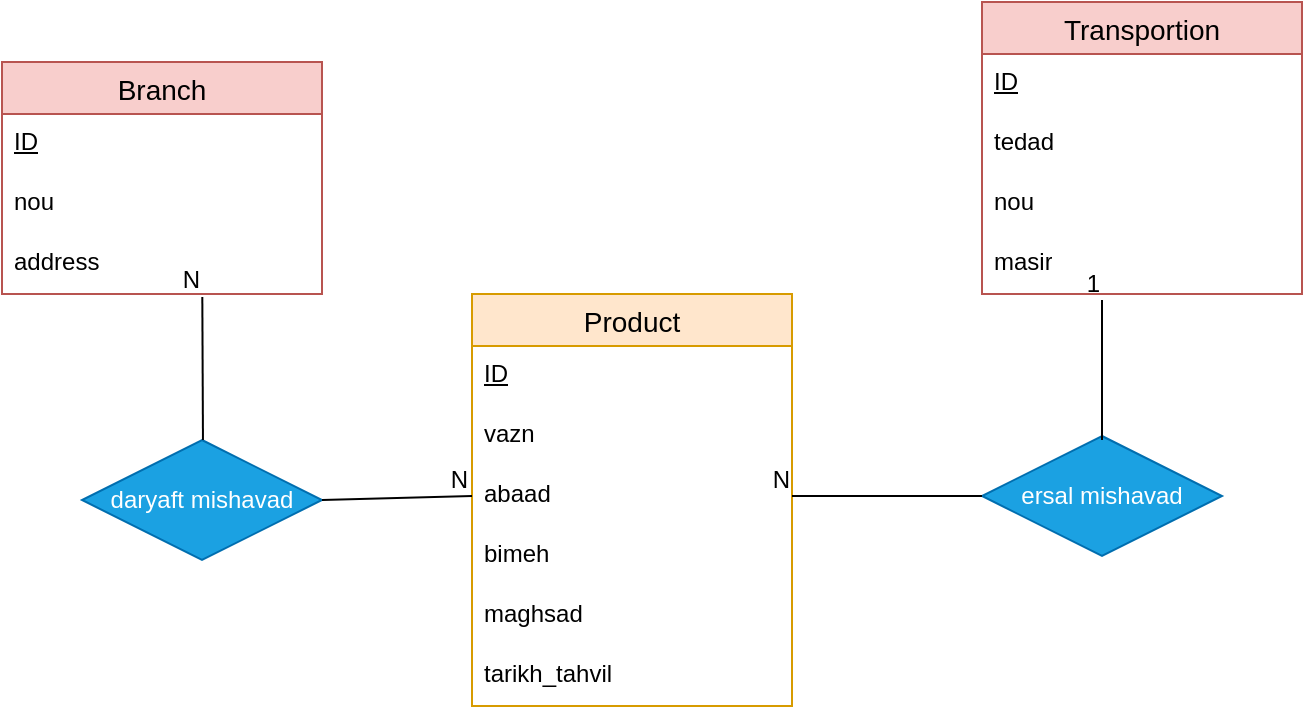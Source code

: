 <mxfile version="24.3.1" type="github" pages="2">
  <diagram id="R2lEEEUBdFMjLlhIrx00" name="Q5">
    <mxGraphModel dx="1434" dy="780" grid="1" gridSize="10" guides="1" tooltips="1" connect="1" arrows="1" fold="1" page="1" pageScale="1" pageWidth="850" pageHeight="1100" math="0" shadow="0" extFonts="Permanent Marker^https://fonts.googleapis.com/css?family=Permanent+Marker">
      <root>
        <mxCell id="0" />
        <mxCell id="1" parent="0" />
        <mxCell id="7MfGvF8stbxbetLP4ccS-1" value="Product" style="swimlane;fontStyle=0;childLayout=stackLayout;horizontal=1;startSize=26;horizontalStack=0;resizeParent=1;resizeParentMax=0;resizeLast=0;collapsible=1;marginBottom=0;align=center;fontSize=14;fillColor=#ffe6cc;strokeColor=#d79b00;" vertex="1" parent="1">
          <mxGeometry x="345" y="190" width="160" height="206" as="geometry" />
        </mxCell>
        <mxCell id="7MfGvF8stbxbetLP4ccS-2" value="ID" style="text;strokeColor=none;fillColor=none;spacingLeft=4;spacingRight=4;overflow=hidden;rotatable=0;points=[[0,0.5],[1,0.5]];portConstraint=eastwest;fontSize=12;whiteSpace=wrap;html=1;fontStyle=4" vertex="1" parent="7MfGvF8stbxbetLP4ccS-1">
          <mxGeometry y="26" width="160" height="30" as="geometry" />
        </mxCell>
        <mxCell id="7MfGvF8stbxbetLP4ccS-3" value="vazn" style="text;strokeColor=none;fillColor=none;spacingLeft=4;spacingRight=4;overflow=hidden;rotatable=0;points=[[0,0.5],[1,0.5]];portConstraint=eastwest;fontSize=12;whiteSpace=wrap;html=1;" vertex="1" parent="7MfGvF8stbxbetLP4ccS-1">
          <mxGeometry y="56" width="160" height="30" as="geometry" />
        </mxCell>
        <mxCell id="7MfGvF8stbxbetLP4ccS-4" value="abaad" style="text;strokeColor=none;fillColor=none;spacingLeft=4;spacingRight=4;overflow=hidden;rotatable=0;points=[[0,0.5],[1,0.5]];portConstraint=eastwest;fontSize=12;whiteSpace=wrap;html=1;" vertex="1" parent="7MfGvF8stbxbetLP4ccS-1">
          <mxGeometry y="86" width="160" height="30" as="geometry" />
        </mxCell>
        <mxCell id="7MfGvF8stbxbetLP4ccS-9" value="bimeh" style="text;strokeColor=none;fillColor=none;spacingLeft=4;spacingRight=4;overflow=hidden;rotatable=0;points=[[0,0.5],[1,0.5]];portConstraint=eastwest;fontSize=12;whiteSpace=wrap;html=1;" vertex="1" parent="7MfGvF8stbxbetLP4ccS-1">
          <mxGeometry y="116" width="160" height="30" as="geometry" />
        </mxCell>
        <mxCell id="7MfGvF8stbxbetLP4ccS-10" value="maghsad" style="text;strokeColor=none;fillColor=none;spacingLeft=4;spacingRight=4;overflow=hidden;rotatable=0;points=[[0,0.5],[1,0.5]];portConstraint=eastwest;fontSize=12;whiteSpace=wrap;html=1;" vertex="1" parent="7MfGvF8stbxbetLP4ccS-1">
          <mxGeometry y="146" width="160" height="30" as="geometry" />
        </mxCell>
        <mxCell id="7MfGvF8stbxbetLP4ccS-11" value="tarikh_tahvil" style="text;strokeColor=none;fillColor=none;spacingLeft=4;spacingRight=4;overflow=hidden;rotatable=0;points=[[0,0.5],[1,0.5]];portConstraint=eastwest;fontSize=12;whiteSpace=wrap;html=1;" vertex="1" parent="7MfGvF8stbxbetLP4ccS-1">
          <mxGeometry y="176" width="160" height="30" as="geometry" />
        </mxCell>
        <mxCell id="7MfGvF8stbxbetLP4ccS-5" value="Branch" style="swimlane;fontStyle=0;childLayout=stackLayout;horizontal=1;startSize=26;horizontalStack=0;resizeParent=1;resizeParentMax=0;resizeLast=0;collapsible=1;marginBottom=0;align=center;fontSize=14;fillColor=#f8cecc;strokeColor=#b85450;" vertex="1" parent="1">
          <mxGeometry x="110" y="74" width="160" height="116" as="geometry" />
        </mxCell>
        <mxCell id="7MfGvF8stbxbetLP4ccS-6" value="ID" style="text;strokeColor=none;fillColor=none;spacingLeft=4;spacingRight=4;overflow=hidden;rotatable=0;points=[[0,0.5],[1,0.5]];portConstraint=eastwest;fontSize=12;whiteSpace=wrap;html=1;fontStyle=4" vertex="1" parent="7MfGvF8stbxbetLP4ccS-5">
          <mxGeometry y="26" width="160" height="30" as="geometry" />
        </mxCell>
        <mxCell id="7MfGvF8stbxbetLP4ccS-7" value="nou" style="text;strokeColor=none;fillColor=none;spacingLeft=4;spacingRight=4;overflow=hidden;rotatable=0;points=[[0,0.5],[1,0.5]];portConstraint=eastwest;fontSize=12;whiteSpace=wrap;html=1;" vertex="1" parent="7MfGvF8stbxbetLP4ccS-5">
          <mxGeometry y="56" width="160" height="30" as="geometry" />
        </mxCell>
        <mxCell id="7MfGvF8stbxbetLP4ccS-8" value="address" style="text;strokeColor=none;fillColor=none;spacingLeft=4;spacingRight=4;overflow=hidden;rotatable=0;points=[[0,0.5],[1,0.5]];portConstraint=eastwest;fontSize=12;whiteSpace=wrap;html=1;" vertex="1" parent="7MfGvF8stbxbetLP4ccS-5">
          <mxGeometry y="86" width="160" height="30" as="geometry" />
        </mxCell>
        <mxCell id="7MfGvF8stbxbetLP4ccS-12" value="Transportion" style="swimlane;fontStyle=0;childLayout=stackLayout;horizontal=1;startSize=26;horizontalStack=0;resizeParent=1;resizeParentMax=0;resizeLast=0;collapsible=1;marginBottom=0;align=center;fontSize=14;fillColor=#f8cecc;strokeColor=#b85450;" vertex="1" parent="1">
          <mxGeometry x="600" y="44" width="160" height="146" as="geometry" />
        </mxCell>
        <mxCell id="7MfGvF8stbxbetLP4ccS-13" value="ID" style="text;strokeColor=none;fillColor=none;spacingLeft=4;spacingRight=4;overflow=hidden;rotatable=0;points=[[0,0.5],[1,0.5]];portConstraint=eastwest;fontSize=12;whiteSpace=wrap;html=1;fontStyle=4" vertex="1" parent="7MfGvF8stbxbetLP4ccS-12">
          <mxGeometry y="26" width="160" height="30" as="geometry" />
        </mxCell>
        <mxCell id="7MfGvF8stbxbetLP4ccS-14" value="tedad" style="text;strokeColor=none;fillColor=none;spacingLeft=4;spacingRight=4;overflow=hidden;rotatable=0;points=[[0,0.5],[1,0.5]];portConstraint=eastwest;fontSize=12;whiteSpace=wrap;html=1;" vertex="1" parent="7MfGvF8stbxbetLP4ccS-12">
          <mxGeometry y="56" width="160" height="30" as="geometry" />
        </mxCell>
        <mxCell id="7MfGvF8stbxbetLP4ccS-16" value="nou" style="text;strokeColor=none;fillColor=none;spacingLeft=4;spacingRight=4;overflow=hidden;rotatable=0;points=[[0,0.5],[1,0.5]];portConstraint=eastwest;fontSize=12;whiteSpace=wrap;html=1;" vertex="1" parent="7MfGvF8stbxbetLP4ccS-12">
          <mxGeometry y="86" width="160" height="30" as="geometry" />
        </mxCell>
        <mxCell id="7MfGvF8stbxbetLP4ccS-15" value="masir" style="text;strokeColor=none;fillColor=none;spacingLeft=4;spacingRight=4;overflow=hidden;rotatable=0;points=[[0,0.5],[1,0.5]];portConstraint=eastwest;fontSize=12;whiteSpace=wrap;html=1;" vertex="1" parent="7MfGvF8stbxbetLP4ccS-12">
          <mxGeometry y="116" width="160" height="30" as="geometry" />
        </mxCell>
        <mxCell id="7MfGvF8stbxbetLP4ccS-17" value="daryaft mishavad" style="shape=rhombus;perimeter=rhombusPerimeter;whiteSpace=wrap;html=1;align=center;fillColor=#1ba1e2;fontColor=#ffffff;strokeColor=#006EAF;" vertex="1" parent="1">
          <mxGeometry x="150" y="263" width="120" height="60" as="geometry" />
        </mxCell>
        <mxCell id="7MfGvF8stbxbetLP4ccS-19" value="ersal mishavad" style="shape=rhombus;perimeter=rhombusPerimeter;whiteSpace=wrap;html=1;align=center;fillColor=#1ba1e2;fontColor=#ffffff;strokeColor=#006EAF;" vertex="1" parent="1">
          <mxGeometry x="600" y="261" width="120" height="60" as="geometry" />
        </mxCell>
        <mxCell id="7MfGvF8stbxbetLP4ccS-20" value="" style="endArrow=none;html=1;rounded=0;exitX=1;exitY=0.5;exitDx=0;exitDy=0;entryX=0;entryY=0.5;entryDx=0;entryDy=0;" edge="1" parent="1" source="7MfGvF8stbxbetLP4ccS-17" target="7MfGvF8stbxbetLP4ccS-4">
          <mxGeometry relative="1" as="geometry">
            <mxPoint x="265" y="292.5" as="sourcePoint" />
            <mxPoint x="340" y="210" as="targetPoint" />
          </mxGeometry>
        </mxCell>
        <mxCell id="7MfGvF8stbxbetLP4ccS-21" value="N" style="resizable=0;html=1;whiteSpace=wrap;align=right;verticalAlign=bottom;" connectable="0" vertex="1" parent="7MfGvF8stbxbetLP4ccS-20">
          <mxGeometry x="1" relative="1" as="geometry" />
        </mxCell>
        <mxCell id="7MfGvF8stbxbetLP4ccS-24" value="" style="endArrow=none;html=1;rounded=0;entryX=0.626;entryY=1.051;entryDx=0;entryDy=0;entryPerimeter=0;exitX=0;exitY=0.5;exitDx=0;exitDy=0;" edge="1" parent="1" target="7MfGvF8stbxbetLP4ccS-8">
          <mxGeometry relative="1" as="geometry">
            <mxPoint x="210.48" y="263" as="sourcePoint" />
            <mxPoint x="209.52" y="192.99" as="targetPoint" />
            <Array as="points" />
          </mxGeometry>
        </mxCell>
        <mxCell id="7MfGvF8stbxbetLP4ccS-25" value="N" style="resizable=0;html=1;whiteSpace=wrap;align=right;verticalAlign=bottom;" connectable="0" vertex="1" parent="7MfGvF8stbxbetLP4ccS-24">
          <mxGeometry x="1" relative="1" as="geometry" />
        </mxCell>
        <mxCell id="7MfGvF8stbxbetLP4ccS-26" value="" style="endArrow=none;html=1;rounded=0;entryX=1;entryY=0.5;entryDx=0;entryDy=0;exitX=0;exitY=0.5;exitDx=0;exitDy=0;" edge="1" parent="1" source="7MfGvF8stbxbetLP4ccS-19" target="7MfGvF8stbxbetLP4ccS-4">
          <mxGeometry relative="1" as="geometry">
            <mxPoint x="600" y="450" as="sourcePoint" />
            <mxPoint x="760" y="450" as="targetPoint" />
          </mxGeometry>
        </mxCell>
        <mxCell id="7MfGvF8stbxbetLP4ccS-27" value="N" style="resizable=0;html=1;whiteSpace=wrap;align=right;verticalAlign=bottom;" connectable="0" vertex="1" parent="7MfGvF8stbxbetLP4ccS-26">
          <mxGeometry x="1" relative="1" as="geometry" />
        </mxCell>
        <mxCell id="7MfGvF8stbxbetLP4ccS-28" value="" style="endArrow=none;html=1;rounded=0;entryX=0.375;entryY=1.1;entryDx=0;entryDy=0;entryPerimeter=0;" edge="1" parent="1" target="7MfGvF8stbxbetLP4ccS-15">
          <mxGeometry relative="1" as="geometry">
            <mxPoint x="660" y="263" as="sourcePoint" />
            <mxPoint x="676.96" y="164.49" as="targetPoint" />
          </mxGeometry>
        </mxCell>
        <mxCell id="7MfGvF8stbxbetLP4ccS-29" value="1" style="resizable=0;html=1;whiteSpace=wrap;align=right;verticalAlign=bottom;" connectable="0" vertex="1" parent="7MfGvF8stbxbetLP4ccS-28">
          <mxGeometry x="1" relative="1" as="geometry" />
        </mxCell>
      </root>
    </mxGraphModel>
  </diagram>
  <diagram id="4xW9xqv9T1d5m7kkwqsE" name="Q6">
    <mxGraphModel dx="2607" dy="1480" grid="1" gridSize="10" guides="1" tooltips="1" connect="1" arrows="1" fold="1" page="1" pageScale="1" pageWidth="2339" pageHeight="3300" math="0" shadow="0">
      <root>
        <mxCell id="0" />
        <mxCell id="1" parent="0" />
        <mxCell id="0lTR1NNInt7fkRxmFE-t-174" style="rounded=0;orthogonalLoop=1;jettySize=auto;html=1;exitX=1;exitY=0.25;exitDx=0;exitDy=0;entryX=0;entryY=0.5;entryDx=0;entryDy=0;" edge="1" parent="1" source="0lTR1NNInt7fkRxmFE-t-119" target="0lTR1NNInt7fkRxmFE-t-169">
          <mxGeometry relative="1" as="geometry">
            <mxPoint x="1430" y="583" as="targetPoint" />
          </mxGeometry>
        </mxCell>
        <mxCell id="0lTR1NNInt7fkRxmFE-t-123" value="Book" style="swimlane;fontStyle=0;childLayout=stackLayout;horizontal=1;startSize=26;horizontalStack=0;resizeParent=1;resizeParentMax=0;resizeLast=0;collapsible=1;marginBottom=0;align=center;fontSize=14;fillColor=#1ba1e2;fontColor=#ffffff;strokeColor=#006EAF;movable=1;resizable=1;rotatable=1;deletable=1;editable=1;locked=0;connectable=1;rounded=0;" vertex="1" parent="1">
          <mxGeometry x="580" y="592.18" width="160" height="206" as="geometry" />
        </mxCell>
        <mxCell id="0lTR1NNInt7fkRxmFE-t-124" value="&lt;u&gt;ID&lt;/u&gt;" style="text;strokeColor=none;fillColor=none;spacingLeft=4;spacingRight=4;overflow=hidden;rotatable=0;points=[[0,0.5],[1,0.5]];portConstraint=eastwest;fontSize=12;whiteSpace=wrap;html=1;rounded=0;" vertex="1" parent="0lTR1NNInt7fkRxmFE-t-123">
          <mxGeometry y="26" width="160" height="30" as="geometry" />
        </mxCell>
        <mxCell id="0lTR1NNInt7fkRxmFE-t-125" value="Title" style="text;strokeColor=none;fillColor=none;spacingLeft=4;spacingRight=4;overflow=hidden;rotatable=0;points=[[0,0.5],[1,0.5]];portConstraint=eastwest;fontSize=12;whiteSpace=wrap;html=1;rounded=0;" vertex="1" parent="0lTR1NNInt7fkRxmFE-t-123">
          <mxGeometry y="56" width="160" height="30" as="geometry" />
        </mxCell>
        <mxCell id="0lTR1NNInt7fkRxmFE-t-126" value="Author_ID" style="text;strokeColor=none;fillColor=none;spacingLeft=4;spacingRight=4;overflow=hidden;rotatable=0;points=[[0,0.5],[1,0.5]];portConstraint=eastwest;fontSize=12;whiteSpace=wrap;html=1;rounded=0;" vertex="1" parent="0lTR1NNInt7fkRxmFE-t-123">
          <mxGeometry y="86" width="160" height="30" as="geometry" />
        </mxCell>
        <mxCell id="0lTR1NNInt7fkRxmFE-t-127" value="Type" style="text;strokeColor=none;fillColor=none;spacingLeft=4;spacingRight=4;overflow=hidden;rotatable=0;points=[[0,0.5],[1,0.5]];portConstraint=eastwest;fontSize=12;whiteSpace=wrap;html=1;rounded=0;" vertex="1" parent="0lTR1NNInt7fkRxmFE-t-123">
          <mxGeometry y="116" width="160" height="30" as="geometry" />
        </mxCell>
        <mxCell id="0lTR1NNInt7fkRxmFE-t-128" value="Genre" style="text;strokeColor=none;fillColor=none;spacingLeft=4;spacingRight=4;overflow=hidden;rotatable=0;points=[[0,0.5],[1,0.5]];portConstraint=eastwest;fontSize=12;whiteSpace=wrap;html=1;rounded=0;" vertex="1" parent="0lTR1NNInt7fkRxmFE-t-123">
          <mxGeometry y="146" width="160" height="30" as="geometry" />
        </mxCell>
        <mxCell id="0lTR1NNInt7fkRxmFE-t-129" value="Price" style="text;strokeColor=none;fillColor=none;spacingLeft=4;spacingRight=4;overflow=hidden;rotatable=0;points=[[0,0.5],[1,0.5]];portConstraint=eastwest;fontSize=12;whiteSpace=wrap;html=1;rounded=0;" vertex="1" parent="0lTR1NNInt7fkRxmFE-t-123">
          <mxGeometry y="176" width="160" height="30" as="geometry" />
        </mxCell>
        <mxCell id="0lTR1NNInt7fkRxmFE-t-119" value="Users" style="swimlane;fontStyle=0;childLayout=stackLayout;horizontal=1;startSize=26;horizontalStack=0;resizeParent=1;resizeParentMax=0;resizeLast=0;collapsible=1;marginBottom=0;align=center;fontSize=14;fillColor=#1ba1e2;fontColor=#ffffff;strokeColor=#006EAF;rounded=0;" vertex="1" parent="1">
          <mxGeometry x="1180" y="633" width="160" height="86" as="geometry">
            <mxRectangle x="1180" y="633" width="80" height="30" as="alternateBounds" />
          </mxGeometry>
        </mxCell>
        <mxCell id="0lTR1NNInt7fkRxmFE-t-120" value="&lt;u&gt;ID&lt;/u&gt;" style="text;strokeColor=none;fillColor=none;spacingLeft=4;spacingRight=4;overflow=hidden;rotatable=0;points=[[0,0.5],[1,0.5]];portConstraint=eastwest;fontSize=12;whiteSpace=wrap;html=1;rounded=0;" vertex="1" parent="0lTR1NNInt7fkRxmFE-t-119">
          <mxGeometry y="26" width="160" height="30" as="geometry" />
        </mxCell>
        <mxCell id="0lTR1NNInt7fkRxmFE-t-121" value="phone_number" style="text;strokeColor=none;fillColor=none;spacingLeft=4;spacingRight=4;overflow=hidden;rotatable=0;points=[[0,0.5],[1,0.5]];portConstraint=eastwest;fontSize=12;whiteSpace=wrap;html=1;rounded=0;" vertex="1" parent="0lTR1NNInt7fkRxmFE-t-119">
          <mxGeometry y="56" width="160" height="30" as="geometry" />
        </mxCell>
        <mxCell id="0lTR1NNInt7fkRxmFE-t-142" value="System" style="swimlane;fontStyle=0;childLayout=stackLayout;horizontal=1;startSize=26;horizontalStack=0;resizeParent=1;resizeParentMax=0;resizeLast=0;collapsible=1;marginBottom=0;align=center;fontSize=14;fillColor=#1ba1e2;fontColor=#ffffff;strokeColor=#006EAF;rounded=0;" vertex="1" parent="1">
          <mxGeometry x="1640.066" y="648" width="160" height="86" as="geometry" />
        </mxCell>
        <mxCell id="0lTR1NNInt7fkRxmFE-t-143" value="&lt;u&gt;User_ID(FK)&lt;/u&gt;" style="text;strokeColor=none;fillColor=none;spacingLeft=4;spacingRight=4;overflow=hidden;rotatable=0;points=[[0,0.5],[1,0.5]];portConstraint=eastwest;fontSize=12;whiteSpace=wrap;html=1;rounded=0;" vertex="1" parent="0lTR1NNInt7fkRxmFE-t-142">
          <mxGeometry y="26" width="160" height="30" as="geometry" />
        </mxCell>
        <mxCell id="0lTR1NNInt7fkRxmFE-t-144" value="Password" style="text;strokeColor=none;fillColor=none;spacingLeft=4;spacingRight=4;overflow=hidden;rotatable=0;points=[[0,0.5],[1,0.5]];portConstraint=eastwest;fontSize=12;whiteSpace=wrap;html=1;fontStyle=4;rounded=0;" vertex="1" parent="0lTR1NNInt7fkRxmFE-t-142">
          <mxGeometry y="56" width="160" height="30" as="geometry" />
        </mxCell>
        <mxCell id="0lTR1NNInt7fkRxmFE-t-162" style="edgeStyle=orthogonalEdgeStyle;rounded=0;orthogonalLoop=1;jettySize=auto;html=1;exitX=1;exitY=0.5;exitDx=0;exitDy=0;entryX=1.026;entryY=0.178;entryDx=0;entryDy=0;entryPerimeter=0;" edge="1" parent="1" source="0lTR1NNInt7fkRxmFE-t-159" target="0lTR1NNInt7fkRxmFE-t-142">
          <mxGeometry relative="1" as="geometry">
            <mxPoint x="1850" y="683" as="targetPoint" />
            <Array as="points">
              <mxPoint x="1780" y="603" />
              <mxPoint x="1870" y="603" />
              <mxPoint x="1870" y="663" />
            </Array>
          </mxGeometry>
        </mxCell>
        <mxCell id="0lTR1NNInt7fkRxmFE-t-159" value="Validaion" style="shape=rhombus;perimeter=rhombusPerimeter;whiteSpace=wrap;html=1;align=center;rounded=0;" vertex="1" parent="1">
          <mxGeometry x="1660.07" y="473" width="120" height="60" as="geometry" />
        </mxCell>
        <mxCell id="0lTR1NNInt7fkRxmFE-t-161" style="edgeStyle=orthogonalEdgeStyle;rounded=0;orthogonalLoop=1;jettySize=auto;html=1;exitX=0.25;exitY=0;exitDx=0;exitDy=0;entryX=0;entryY=0.5;entryDx=0;entryDy=0;" edge="1" parent="1" source="0lTR1NNInt7fkRxmFE-t-142" target="0lTR1NNInt7fkRxmFE-t-159">
          <mxGeometry relative="1" as="geometry">
            <mxPoint x="1660" y="513" as="targetPoint" />
          </mxGeometry>
        </mxCell>
        <mxCell id="0lTR1NNInt7fkRxmFE-t-176" style="rounded=0;orthogonalLoop=1;jettySize=auto;html=1;exitX=1;exitY=0.5;exitDx=0;exitDy=0;entryX=0;entryY=0.25;entryDx=0;entryDy=0;" edge="1" parent="1" source="0lTR1NNInt7fkRxmFE-t-169" target="0lTR1NNInt7fkRxmFE-t-142">
          <mxGeometry relative="1" as="geometry" />
        </mxCell>
        <mxCell id="0lTR1NNInt7fkRxmFE-t-169" value="Login" style="shape=rhombus;perimeter=rhombusPerimeter;whiteSpace=wrap;html=1;align=center;rounded=0;" vertex="1" parent="1">
          <mxGeometry x="1435" y="553" width="120" height="60" as="geometry" />
        </mxCell>
        <mxCell id="0lTR1NNInt7fkRxmFE-t-170" value="Sign Up" style="shape=rhombus;perimeter=rhombusPerimeter;whiteSpace=wrap;html=1;align=center;rounded=0;" vertex="1" parent="1">
          <mxGeometry x="1435" y="661" width="120" height="60" as="geometry" />
        </mxCell>
        <mxCell id="0lTR1NNInt7fkRxmFE-t-172" value="Forget Password" style="shape=rhombus;perimeter=rhombusPerimeter;whiteSpace=wrap;html=1;align=center;rounded=0;" vertex="1" parent="1">
          <mxGeometry x="1435" y="773" width="120" height="60" as="geometry" />
        </mxCell>
        <mxCell id="0lTR1NNInt7fkRxmFE-t-175" style="rounded=0;orthogonalLoop=1;jettySize=auto;html=1;exitX=1;exitY=0.5;exitDx=0;exitDy=0;entryX=0;entryY=0.5;entryDx=0;entryDy=0;" edge="1" parent="1" source="0lTR1NNInt7fkRxmFE-t-120" target="0lTR1NNInt7fkRxmFE-t-170">
          <mxGeometry relative="1" as="geometry" />
        </mxCell>
        <mxCell id="0lTR1NNInt7fkRxmFE-t-177" style="rounded=0;orthogonalLoop=1;jettySize=auto;html=1;exitX=1;exitY=0.5;exitDx=0;exitDy=0;entryX=0;entryY=0.3;entryDx=0;entryDy=0;entryPerimeter=0;" edge="1" parent="1" source="0lTR1NNInt7fkRxmFE-t-170" target="0lTR1NNInt7fkRxmFE-t-143">
          <mxGeometry relative="1" as="geometry" />
        </mxCell>
        <mxCell id="0lTR1NNInt7fkRxmFE-t-178" style="rounded=0;orthogonalLoop=1;jettySize=auto;html=1;exitX=1;exitY=0.5;exitDx=0;exitDy=0;" edge="1" parent="1" source="0lTR1NNInt7fkRxmFE-t-172">
          <mxGeometry relative="1" as="geometry">
            <mxPoint x="1640" y="713" as="targetPoint" />
          </mxGeometry>
        </mxCell>
        <mxCell id="0lTR1NNInt7fkRxmFE-t-179" style="rounded=0;orthogonalLoop=1;jettySize=auto;html=1;exitX=1;exitY=0.5;exitDx=0;exitDy=0;entryX=0;entryY=0.5;entryDx=0;entryDy=0;" edge="1" parent="1" source="0lTR1NNInt7fkRxmFE-t-121" target="0lTR1NNInt7fkRxmFE-t-172">
          <mxGeometry relative="1" as="geometry" />
        </mxCell>
        <mxCell id="0lTR1NNInt7fkRxmFE-t-195" value="Is Favorite" style="shape=rhombus;perimeter=rhombusPerimeter;whiteSpace=wrap;html=1;align=center;rounded=0;" vertex="1" parent="1">
          <mxGeometry x="869.67" y="1030" width="120" height="60" as="geometry" />
        </mxCell>
        <mxCell id="0lTR1NNInt7fkRxmFE-t-201" value="" style="endArrow=none;html=1;rounded=0;exitX=1;exitY=0.5;exitDx=0;exitDy=0;edgeStyle=elbowEdgeStyle;entryX=-0.016;entryY=0.099;entryDx=0;entryDy=0;entryPerimeter=0;" edge="1" parent="1" source="0lTR1NNInt7fkRxmFE-t-195" target="0lTR1NNInt7fkRxmFE-t-205">
          <mxGeometry relative="1" as="geometry">
            <mxPoint x="1020" y="648" as="sourcePoint" />
            <mxPoint x="1180" y="648" as="targetPoint" />
          </mxGeometry>
        </mxCell>
        <mxCell id="0lTR1NNInt7fkRxmFE-t-202" value="N" style="resizable=0;html=1;whiteSpace=wrap;align=right;verticalAlign=bottom;rounded=0;" connectable="0" vertex="1" parent="0lTR1NNInt7fkRxmFE-t-201">
          <mxGeometry x="1" relative="1" as="geometry">
            <mxPoint x="-10" as="offset" />
          </mxGeometry>
        </mxCell>
        <mxCell id="0lTR1NNInt7fkRxmFE-t-203" value="" style="endArrow=none;html=1;rounded=0;entryX=0;entryY=0.5;entryDx=0;entryDy=0;edgeStyle=orthogonalEdgeStyle;exitX=0;exitY=0.5;exitDx=0;exitDy=0;" edge="1" parent="1" source="0lTR1NNInt7fkRxmFE-t-195">
          <mxGeometry relative="1" as="geometry">
            <mxPoint x="869.67" y="1121" as="sourcePoint" />
            <mxPoint x="740" y="661" as="targetPoint" />
            <Array as="points">
              <mxPoint x="780" y="1060" />
              <mxPoint x="780" y="661" />
            </Array>
          </mxGeometry>
        </mxCell>
        <mxCell id="0lTR1NNInt7fkRxmFE-t-204" value="N" style="resizable=0;html=1;whiteSpace=wrap;align=right;verticalAlign=bottom;rounded=0;" connectable="0" vertex="1" parent="0lTR1NNInt7fkRxmFE-t-203">
          <mxGeometry x="1" relative="1" as="geometry">
            <mxPoint x="20" as="offset" />
          </mxGeometry>
        </mxCell>
        <mxCell id="0lTR1NNInt7fkRxmFE-t-205" value="Favorite List" style="swimlane;fontStyle=0;childLayout=stackLayout;horizontal=1;startSize=26;horizontalStack=0;resizeParent=1;resizeParentMax=0;resizeLast=0;collapsible=1;marginBottom=0;align=center;fontSize=14;fillColor=#1ba1e2;fontColor=#ffffff;strokeColor=#006EAF;rounded=0;" vertex="1" parent="1">
          <mxGeometry x="1180" y="930" width="160" height="172" as="geometry">
            <mxRectangle x="1180" y="930" width="120" height="30" as="alternateBounds" />
          </mxGeometry>
        </mxCell>
        <mxCell id="0lTR1NNInt7fkRxmFE-t-206" value="User_ID" style="text;strokeColor=none;fillColor=none;spacingLeft=4;spacingRight=4;overflow=hidden;rotatable=0;points=[[0,0.5],[1,0.5]];portConstraint=eastwest;fontSize=12;whiteSpace=wrap;html=1;fontStyle=4;rounded=0;" vertex="1" parent="0lTR1NNInt7fkRxmFE-t-205">
          <mxGeometry y="26" width="160" height="30" as="geometry" />
        </mxCell>
        <mxCell id="0lTR1NNInt7fkRxmFE-t-207" value="{Books_ID}" style="text;strokeColor=none;fillColor=none;spacingLeft=4;spacingRight=4;overflow=hidden;rotatable=0;points=[[0,0.5],[1,0.5]];portConstraint=eastwest;fontSize=12;whiteSpace=wrap;html=1;fontStyle=0;rounded=0;" vertex="1" parent="0lTR1NNInt7fkRxmFE-t-205">
          <mxGeometry y="56" width="160" height="30" as="geometry" />
        </mxCell>
        <mxCell id="0lTR1NNInt7fkRxmFE-t-208" value="{Author_ID}" style="text;strokeColor=none;fillColor=none;spacingLeft=4;spacingRight=4;overflow=hidden;rotatable=0;points=[[0,0.5],[1,0.5]];portConstraint=eastwest;fontSize=12;whiteSpace=wrap;html=1;rounded=0;" vertex="1" parent="0lTR1NNInt7fkRxmFE-t-205">
          <mxGeometry y="86" width="160" height="26" as="geometry" />
        </mxCell>
        <mxCell id="0lTR1NNInt7fkRxmFE-t-209" value="{Type}" style="text;strokeColor=none;fillColor=none;spacingLeft=4;spacingRight=4;overflow=hidden;rotatable=0;points=[[0,0.5],[1,0.5]];portConstraint=eastwest;fontSize=12;whiteSpace=wrap;html=1;rounded=0;" vertex="1" parent="0lTR1NNInt7fkRxmFE-t-205">
          <mxGeometry y="112" width="160" height="30" as="geometry" />
        </mxCell>
        <mxCell id="0lTR1NNInt7fkRxmFE-t-210" value="{Genre}" style="text;strokeColor=none;fillColor=none;spacingLeft=4;spacingRight=4;overflow=hidden;rotatable=0;points=[[0,0.5],[1,0.5]];portConstraint=eastwest;fontSize=12;whiteSpace=wrap;html=1;rounded=0;" vertex="1" parent="0lTR1NNInt7fkRxmFE-t-205">
          <mxGeometry y="142" width="160" height="30" as="geometry" />
        </mxCell>
        <mxCell id="0lTR1NNInt7fkRxmFE-t-212" value="Author" style="swimlane;fontStyle=0;childLayout=stackLayout;horizontal=1;startSize=26;horizontalStack=0;resizeParent=1;resizeParentMax=0;resizeLast=0;collapsible=1;marginBottom=0;align=center;fontSize=14;rounded=0;fillColor=#1ba1e2;fontColor=#ffffff;strokeColor=#006EAF;" vertex="1" parent="1">
          <mxGeometry x="580" y="930" width="160" height="86" as="geometry" />
        </mxCell>
        <mxCell id="0lTR1NNInt7fkRxmFE-t-213" value="&lt;u&gt;Author_ID&lt;/u&gt;" style="text;strokeColor=none;fillColor=none;spacingLeft=4;spacingRight=4;overflow=hidden;rotatable=0;points=[[0,0.5],[1,0.5]];portConstraint=eastwest;fontSize=12;whiteSpace=wrap;html=1;rounded=0;" vertex="1" parent="0lTR1NNInt7fkRxmFE-t-212">
          <mxGeometry y="26" width="160" height="30" as="geometry" />
        </mxCell>
        <mxCell id="0lTR1NNInt7fkRxmFE-t-214" value="name" style="text;strokeColor=none;fillColor=none;spacingLeft=4;spacingRight=4;overflow=hidden;rotatable=0;points=[[0,0.5],[1,0.5]];portConstraint=eastwest;fontSize=12;whiteSpace=wrap;html=1;rounded=0;" vertex="1" parent="0lTR1NNInt7fkRxmFE-t-212">
          <mxGeometry y="56" width="160" height="30" as="geometry" />
        </mxCell>
        <mxCell id="0lTR1NNInt7fkRxmFE-t-216" value="Writed" style="shape=rhombus;perimeter=rhombusPerimeter;whiteSpace=wrap;html=1;align=center;rounded=0;" vertex="1" parent="1">
          <mxGeometry x="600" y="833" width="120" height="60" as="geometry" />
        </mxCell>
        <mxCell id="0lTR1NNInt7fkRxmFE-t-217" value="" style="endArrow=none;html=1;rounded=0;entryX=0.5;entryY=1.044;entryDx=0;entryDy=0;entryPerimeter=0;" edge="1" parent="1" target="0lTR1NNInt7fkRxmFE-t-129">
          <mxGeometry relative="1" as="geometry">
            <mxPoint x="660" y="833" as="sourcePoint" />
            <mxPoint x="820" y="833" as="targetPoint" />
          </mxGeometry>
        </mxCell>
        <mxCell id="0lTR1NNInt7fkRxmFE-t-218" value="N" style="resizable=0;html=1;whiteSpace=wrap;align=right;verticalAlign=bottom;rounded=0;" connectable="0" vertex="1" parent="0lTR1NNInt7fkRxmFE-t-217">
          <mxGeometry x="1" relative="1" as="geometry">
            <mxPoint x="-10" y="25" as="offset" />
          </mxGeometry>
        </mxCell>
        <mxCell id="0lTR1NNInt7fkRxmFE-t-219" value="" style="endArrow=none;html=1;rounded=0;entryX=0.5;entryY=0;entryDx=0;entryDy=0;exitX=0.5;exitY=1;exitDx=0;exitDy=0;" edge="1" parent="1" source="0lTR1NNInt7fkRxmFE-t-216" target="0lTR1NNInt7fkRxmFE-t-212">
          <mxGeometry relative="1" as="geometry">
            <mxPoint x="660" y="900" as="sourcePoint" />
            <mxPoint x="820" y="900" as="targetPoint" />
          </mxGeometry>
        </mxCell>
        <mxCell id="0lTR1NNInt7fkRxmFE-t-220" value="N" style="resizable=0;html=1;whiteSpace=wrap;align=right;verticalAlign=bottom;rounded=0;" connectable="0" vertex="1" parent="0lTR1NNInt7fkRxmFE-t-219">
          <mxGeometry x="1" relative="1" as="geometry">
            <mxPoint x="-10" y="-8" as="offset" />
          </mxGeometry>
        </mxCell>
        <mxCell id="0lTR1NNInt7fkRxmFE-t-221" value="Search" style="shape=rhombus;perimeter=rhombusPerimeter;whiteSpace=wrap;html=1;align=center;fillColor=#76608a;fontColor=#ffffff;strokeColor=#432D57;rounded=0;" vertex="1" parent="1">
          <mxGeometry x="970" y="455.001" width="120" height="60" as="geometry" />
        </mxCell>
        <mxCell id="0lTR1NNInt7fkRxmFE-t-222" value="Type" style="ellipse;whiteSpace=wrap;html=1;align=center;fillColor=#647687;fontColor=#ffffff;strokeColor=#314354;rounded=0;" vertex="1" parent="1">
          <mxGeometry x="830" y="465.001" width="100" height="40" as="geometry" />
        </mxCell>
        <mxCell id="0lTR1NNInt7fkRxmFE-t-223" value="Author" style="ellipse;whiteSpace=wrap;html=1;align=center;fillColor=#647687;fontColor=#ffffff;strokeColor=#314354;rounded=0;" vertex="1" parent="1">
          <mxGeometry x="830" y="410.001" width="100" height="40" as="geometry" />
        </mxCell>
        <mxCell id="0lTR1NNInt7fkRxmFE-t-224" value="Genre" style="ellipse;whiteSpace=wrap;html=1;align=center;fillColor=#647687;fontColor=#ffffff;strokeColor=#314354;rounded=0;" vertex="1" parent="1">
          <mxGeometry x="830" y="520.001" width="100" height="40" as="geometry" />
        </mxCell>
        <mxCell id="0lTR1NNInt7fkRxmFE-t-225" value="Price" style="ellipse;whiteSpace=wrap;html=1;align=center;fillColor=#647687;fontColor=#ffffff;strokeColor=#314354;rounded=0;" vertex="1" parent="1">
          <mxGeometry x="830" y="575.001" width="100" height="40" as="geometry" />
        </mxCell>
        <mxCell id="0lTR1NNInt7fkRxmFE-t-226" style="edgeStyle=none;rounded=0;orthogonalLoop=1;jettySize=auto;html=1;entryX=0;entryY=0.5;entryDx=0;entryDy=0;elbow=vertical;" edge="1" parent="1" source="0lTR1NNInt7fkRxmFE-t-221" target="0lTR1NNInt7fkRxmFE-t-221">
          <mxGeometry relative="1" as="geometry" />
        </mxCell>
        <mxCell id="0lTR1NNInt7fkRxmFE-t-227" value="" style="endArrow=none;html=1;rounded=0;elbow=vertical;" edge="1" parent="1" target="0lTR1NNInt7fkRxmFE-t-221">
          <mxGeometry relative="1" as="geometry">
            <mxPoint x="930" y="429.661" as="sourcePoint" />
            <mxPoint x="1090" y="429.661" as="targetPoint" />
          </mxGeometry>
        </mxCell>
        <mxCell id="0lTR1NNInt7fkRxmFE-t-228" value="" style="endArrow=none;html=1;rounded=0;elbow=vertical;" edge="1" parent="1" target="0lTR1NNInt7fkRxmFE-t-221">
          <mxGeometry relative="1" as="geometry">
            <mxPoint x="930" y="598.331" as="sourcePoint" />
            <mxPoint x="1002" y="637.671" as="targetPoint" />
          </mxGeometry>
        </mxCell>
        <mxCell id="0lTR1NNInt7fkRxmFE-t-229" value="" style="endArrow=none;html=1;rounded=0;elbow=vertical;exitX=1;exitY=0.5;exitDx=0;exitDy=0;" edge="1" parent="1" source="0lTR1NNInt7fkRxmFE-t-224">
          <mxGeometry relative="1" as="geometry">
            <mxPoint x="910" y="588.001" as="sourcePoint" />
            <mxPoint x="992" y="495.671" as="targetPoint" />
          </mxGeometry>
        </mxCell>
        <mxCell id="0lTR1NNInt7fkRxmFE-t-230" value="" style="endArrow=none;html=1;rounded=0;elbow=vertical;exitX=1;exitY=0.5;exitDx=0;exitDy=0;" edge="1" parent="1" source="0lTR1NNInt7fkRxmFE-t-222">
          <mxGeometry relative="1" as="geometry">
            <mxPoint x="910" y="534.331" as="sourcePoint" />
            <mxPoint x="970" y="485.001" as="targetPoint" />
          </mxGeometry>
        </mxCell>
        <mxCell id="0lTR1NNInt7fkRxmFE-t-233" value="" style="endArrow=none;html=1;rounded=0;entryX=0.5;entryY=0;entryDx=0;entryDy=0;edgeStyle=orthogonalEdgeStyle;exitX=0.5;exitY=1;exitDx=0;exitDy=0;" edge="1" parent="1" source="0lTR1NNInt7fkRxmFE-t-221">
          <mxGeometry relative="1" as="geometry">
            <mxPoint x="900" y="640" as="sourcePoint" />
            <mxPoint x="740" y="640" as="targetPoint" />
            <Array as="points">
              <mxPoint x="1030" y="640" />
            </Array>
          </mxGeometry>
        </mxCell>
        <mxCell id="0lTR1NNInt7fkRxmFE-t-234" value="N" style="resizable=0;html=1;whiteSpace=wrap;align=right;verticalAlign=bottom;rounded=0;" connectable="0" vertex="1" parent="0lTR1NNInt7fkRxmFE-t-233">
          <mxGeometry x="1" relative="1" as="geometry">
            <mxPoint x="20" y="-7" as="offset" />
          </mxGeometry>
        </mxCell>
        <mxCell id="0lTR1NNInt7fkRxmFE-t-235" value="" style="endArrow=none;html=1;rounded=0;entryX=0;entryY=0.25;entryDx=0;entryDy=0;edgeStyle=orthogonalEdgeStyle;" edge="1" parent="1" source="0lTR1NNInt7fkRxmFE-t-221" target="0lTR1NNInt7fkRxmFE-t-119">
          <mxGeometry relative="1" as="geometry">
            <mxPoint x="1070" y="777.76" as="sourcePoint" />
            <mxPoint x="1230" y="777.76" as="targetPoint" />
          </mxGeometry>
        </mxCell>
        <mxCell id="0lTR1NNInt7fkRxmFE-t-236" value="N" style="resizable=0;html=1;whiteSpace=wrap;align=right;verticalAlign=bottom;rounded=0;" connectable="0" vertex="1" parent="0lTR1NNInt7fkRxmFE-t-235">
          <mxGeometry x="1" relative="1" as="geometry">
            <mxPoint x="-10" y="20" as="offset" />
          </mxGeometry>
        </mxCell>
        <mxCell id="0lTR1NNInt7fkRxmFE-t-237" value="Has List" style="shape=rhombus;perimeter=rhombusPerimeter;whiteSpace=wrap;html=1;align=center;rounded=0;" vertex="1" parent="1">
          <mxGeometry x="1200" y="798.18" width="120" height="60" as="geometry" />
        </mxCell>
        <mxCell id="0lTR1NNInt7fkRxmFE-t-238" value="" style="endArrow=none;html=1;rounded=0;elbow=vertical;entryX=0.495;entryY=0.989;entryDx=0;entryDy=0;entryPerimeter=0;" edge="1" parent="1" target="0lTR1NNInt7fkRxmFE-t-121">
          <mxGeometry relative="1" as="geometry">
            <mxPoint x="1259.2" y="797.18" as="sourcePoint" />
            <mxPoint x="1268" y="719" as="targetPoint" />
          </mxGeometry>
        </mxCell>
        <mxCell id="0lTR1NNInt7fkRxmFE-t-239" value="1" style="resizable=0;html=1;whiteSpace=wrap;align=right;verticalAlign=bottom;rounded=0;" connectable="0" vertex="1" parent="0lTR1NNInt7fkRxmFE-t-238">
          <mxGeometry x="1" relative="1" as="geometry">
            <mxPoint x="11" y="24" as="offset" />
          </mxGeometry>
        </mxCell>
        <mxCell id="0lTR1NNInt7fkRxmFE-t-240" value="" style="endArrow=none;html=1;rounded=0;" edge="1" parent="1" target="0lTR1NNInt7fkRxmFE-t-205">
          <mxGeometry relative="1" as="geometry">
            <mxPoint x="1260" y="860" as="sourcePoint" />
            <mxPoint x="1420" y="860" as="targetPoint" />
          </mxGeometry>
        </mxCell>
        <mxCell id="0lTR1NNInt7fkRxmFE-t-241" value="1" style="resizable=0;html=1;whiteSpace=wrap;align=right;verticalAlign=bottom;rounded=0;" connectable="0" vertex="1" parent="0lTR1NNInt7fkRxmFE-t-240">
          <mxGeometry x="1" relative="1" as="geometry">
            <mxPoint x="10" y="-10" as="offset" />
          </mxGeometry>
        </mxCell>
        <mxCell id="0lTR1NNInt7fkRxmFE-t-252" value="Recommendation List" style="swimlane;fontStyle=0;childLayout=stackLayout;horizontal=1;startSize=26;horizontalStack=0;resizeParent=1;resizeParentMax=0;resizeLast=0;collapsible=1;marginBottom=0;align=center;fontSize=14;fillColor=#1ba1e2;fontColor=#ffffff;strokeColor=#006EAF;rounded=0;" vertex="1" parent="1">
          <mxGeometry x="860" y="798.18" width="160" height="86" as="geometry" />
        </mxCell>
        <mxCell id="0lTR1NNInt7fkRxmFE-t-253" value="&lt;u&gt;User_ID&lt;/u&gt;" style="text;strokeColor=none;fillColor=none;spacingLeft=4;spacingRight=4;overflow=hidden;rotatable=0;points=[[0,0.5],[1,0.5]];portConstraint=eastwest;fontSize=12;whiteSpace=wrap;html=1;rounded=0;" vertex="1" parent="0lTR1NNInt7fkRxmFE-t-252">
          <mxGeometry y="26" width="160" height="30" as="geometry" />
        </mxCell>
        <mxCell id="0lTR1NNInt7fkRxmFE-t-254" value="{Books_ID}" style="text;strokeColor=none;fillColor=none;spacingLeft=4;spacingRight=4;overflow=hidden;rotatable=0;points=[[0,0.5],[1,0.5]];portConstraint=eastwest;fontSize=12;whiteSpace=wrap;html=1;rounded=0;" vertex="1" parent="0lTR1NNInt7fkRxmFE-t-252">
          <mxGeometry y="56" width="160" height="30" as="geometry" />
        </mxCell>
        <mxCell id="0lTR1NNInt7fkRxmFE-t-257" value="" style="endArrow=none;html=1;rounded=0;entryX=-0.01;entryY=0.044;entryDx=0;entryDy=0;entryPerimeter=0;edgeStyle=elbowEdgeStyle;elbow=vertical;" edge="1" parent="1" target="0lTR1NNInt7fkRxmFE-t-121">
          <mxGeometry relative="1" as="geometry">
            <mxPoint x="1090" y="720" as="sourcePoint" />
            <mxPoint x="1160" y="750" as="targetPoint" />
            <Array as="points">
              <mxPoint x="1130" y="690" />
              <mxPoint x="1130" y="740" />
              <mxPoint x="1080" y="750" />
              <mxPoint x="1120" y="690" />
            </Array>
          </mxGeometry>
        </mxCell>
        <mxCell id="0lTR1NNInt7fkRxmFE-t-258" value="N" style="resizable=0;html=1;whiteSpace=wrap;align=right;verticalAlign=bottom;rounded=0;" connectable="0" vertex="1" parent="0lTR1NNInt7fkRxmFE-t-257">
          <mxGeometry x="1" relative="1" as="geometry" />
        </mxCell>
        <mxCell id="0lTR1NNInt7fkRxmFE-t-261" value="Recommed" style="shape=rhombus;perimeter=rhombusPerimeter;whiteSpace=wrap;html=1;align=center;rounded=0;" vertex="1" parent="1">
          <mxGeometry x="1050" y="721" width="90" height="31" as="geometry" />
        </mxCell>
        <mxCell id="0lTR1NNInt7fkRxmFE-t-262" value="" style="endArrow=none;html=1;rounded=0;exitX=0;exitY=0.5;exitDx=0;exitDy=0;entryX=0.625;entryY=0.021;entryDx=0;entryDy=0;entryPerimeter=0;edgeStyle=orthogonalEdgeStyle;" edge="1" parent="1" source="0lTR1NNInt7fkRxmFE-t-261" target="0lTR1NNInt7fkRxmFE-t-252">
          <mxGeometry relative="1" as="geometry">
            <mxPoint x="1100" y="750" as="sourcePoint" />
            <mxPoint x="940" y="750" as="targetPoint" />
          </mxGeometry>
        </mxCell>
        <mxCell id="0lTR1NNInt7fkRxmFE-t-263" value="1" style="resizable=0;html=1;whiteSpace=wrap;align=right;verticalAlign=bottom;rounded=0;" connectable="0" vertex="1" parent="0lTR1NNInt7fkRxmFE-t-262">
          <mxGeometry x="1" relative="1" as="geometry" />
        </mxCell>
        <mxCell id="0lTR1NNInt7fkRxmFE-t-264" value="" style="endArrow=none;html=1;rounded=0;entryX=0.25;entryY=0;entryDx=0;entryDy=0;exitX=0.5;exitY=1;exitDx=0;exitDy=0;edgeStyle=orthogonalEdgeStyle;" edge="1" parent="1" source="0lTR1NNInt7fkRxmFE-t-266" target="0lTR1NNInt7fkRxmFE-t-205">
          <mxGeometry relative="1" as="geometry">
            <mxPoint x="1140" y="870" as="sourcePoint" />
            <mxPoint x="1180" y="850" as="targetPoint" />
          </mxGeometry>
        </mxCell>
        <mxCell id="0lTR1NNInt7fkRxmFE-t-265" value="1" style="resizable=0;html=1;whiteSpace=wrap;align=right;verticalAlign=bottom;rounded=0;" connectable="0" vertex="1" parent="0lTR1NNInt7fkRxmFE-t-264">
          <mxGeometry x="1" relative="1" as="geometry" />
        </mxCell>
        <mxCell id="0lTR1NNInt7fkRxmFE-t-266" value="Based On" style="shape=rhombus;perimeter=rhombusPerimeter;whiteSpace=wrap;html=1;align=center;rounded=0;" vertex="1" parent="1">
          <mxGeometry x="1080" y="833" width="90" height="38" as="geometry" />
        </mxCell>
        <mxCell id="0lTR1NNInt7fkRxmFE-t-267" value="" style="endArrow=none;html=1;rounded=0;edgeStyle=orthogonalEdgeStyle;entryX=0.444;entryY=0.083;entryDx=0;entryDy=0;entryPerimeter=0;" edge="1" parent="1" target="0lTR1NNInt7fkRxmFE-t-266">
          <mxGeometry relative="1" as="geometry">
            <mxPoint x="1020" y="810" as="sourcePoint" />
            <mxPoint x="1120" y="830" as="targetPoint" />
          </mxGeometry>
        </mxCell>
        <mxCell id="0lTR1NNInt7fkRxmFE-t-268" value="1" style="resizable=0;html=1;whiteSpace=wrap;align=right;verticalAlign=bottom;rounded=0;" connectable="0" vertex="1" parent="0lTR1NNInt7fkRxmFE-t-267">
          <mxGeometry x="1" relative="1" as="geometry">
            <mxPoint x="-90" y="-8" as="offset" />
          </mxGeometry>
        </mxCell>
        <mxCell id="0lTR1NNInt7fkRxmFE-t-273" value="IS Reding" style="shape=rhombus;perimeter=rhombusPerimeter;whiteSpace=wrap;html=1;align=center;rounded=0;" vertex="1" parent="1">
          <mxGeometry x="1200" y="380" width="120" height="60" as="geometry" />
        </mxCell>
        <mxCell id="0lTR1NNInt7fkRxmFE-t-274" value="" style="endArrow=none;html=1;rounded=0;" edge="1" parent="1" target="0lTR1NNInt7fkRxmFE-t-119">
          <mxGeometry relative="1" as="geometry">
            <mxPoint x="1260" y="440" as="sourcePoint" />
            <mxPoint x="1260" y="630" as="targetPoint" />
          </mxGeometry>
        </mxCell>
        <mxCell id="0lTR1NNInt7fkRxmFE-t-275" value="N" style="resizable=0;html=1;whiteSpace=wrap;align=right;verticalAlign=bottom;rounded=0;" connectable="0" vertex="1" parent="0lTR1NNInt7fkRxmFE-t-274">
          <mxGeometry x="1" relative="1" as="geometry" />
        </mxCell>
        <mxCell id="0lTR1NNInt7fkRxmFE-t-276" value="" style="endArrow=none;html=1;rounded=0;edgeStyle=orthogonalEdgeStyle;elbow=vertical;" edge="1" parent="1" source="0lTR1NNInt7fkRxmFE-t-123">
          <mxGeometry relative="1" as="geometry">
            <mxPoint x="718.7" y="586.146" as="sourcePoint" />
            <mxPoint x="1199.5" y="410" as="targetPoint" />
            <Array as="points">
              <mxPoint x="660" y="390" />
              <mxPoint x="1200" y="390" />
            </Array>
          </mxGeometry>
        </mxCell>
        <mxCell id="0lTR1NNInt7fkRxmFE-t-277" value="N" style="resizable=0;html=1;whiteSpace=wrap;align=right;verticalAlign=bottom;rounded=0;" connectable="0" vertex="1" parent="0lTR1NNInt7fkRxmFE-t-276">
          <mxGeometry x="1" relative="1" as="geometry">
            <mxPoint x="-519" y="165" as="offset" />
          </mxGeometry>
        </mxCell>
        <mxCell id="0lTR1NNInt7fkRxmFE-t-278" value="Review" style="swimlane;fontStyle=0;childLayout=stackLayout;horizontal=1;startSize=26;horizontalStack=0;resizeParent=1;resizeParentMax=0;resizeLast=0;collapsible=1;marginBottom=0;align=center;fontSize=14;fillColor=#1ba1e2;fontColor=#ffffff;strokeColor=#006EAF;rounded=0;" vertex="1" parent="1">
          <mxGeometry x="890" y="110" width="160" height="176" as="geometry" />
        </mxCell>
        <mxCell id="0lTR1NNInt7fkRxmFE-t-279" value="&lt;u&gt;Review_ID&lt;/u&gt;" style="text;strokeColor=none;fillColor=none;spacingLeft=4;spacingRight=4;overflow=hidden;rotatable=0;points=[[0,0.5],[1,0.5]];portConstraint=eastwest;fontSize=12;whiteSpace=wrap;html=1;rounded=0;" vertex="1" parent="0lTR1NNInt7fkRxmFE-t-278">
          <mxGeometry y="26" width="160" height="30" as="geometry" />
        </mxCell>
        <mxCell id="0lTR1NNInt7fkRxmFE-t-280" value="UserID (FK)" style="text;strokeColor=none;fillColor=none;spacingLeft=4;spacingRight=4;overflow=hidden;rotatable=0;points=[[0,0.5],[1,0.5]];portConstraint=eastwest;fontSize=12;whiteSpace=wrap;html=1;rounded=0;" vertex="1" parent="0lTR1NNInt7fkRxmFE-t-278">
          <mxGeometry y="56" width="160" height="30" as="geometry" />
        </mxCell>
        <mxCell id="0lTR1NNInt7fkRxmFE-t-281" value="BookID (FK)" style="text;strokeColor=none;fillColor=none;spacingLeft=4;spacingRight=4;overflow=hidden;rotatable=0;points=[[0,0.5],[1,0.5]];portConstraint=eastwest;fontSize=12;whiteSpace=wrap;html=1;rounded=0;" vertex="1" parent="0lTR1NNInt7fkRxmFE-t-278">
          <mxGeometry y="86" width="160" height="30" as="geometry" />
        </mxCell>
        <mxCell id="0lTR1NNInt7fkRxmFE-t-282" value="Text" style="text;strokeColor=none;fillColor=none;spacingLeft=4;spacingRight=4;overflow=hidden;rotatable=0;points=[[0,0.5],[1,0.5]];portConstraint=eastwest;fontSize=12;whiteSpace=wrap;html=1;rounded=0;" vertex="1" parent="0lTR1NNInt7fkRxmFE-t-278">
          <mxGeometry y="116" width="160" height="30" as="geometry" />
        </mxCell>
        <mxCell id="0lTR1NNInt7fkRxmFE-t-283" value="Rating" style="text;strokeColor=none;fillColor=none;spacingLeft=4;spacingRight=4;overflow=hidden;rotatable=0;points=[[0,0.5],[1,0.5]];portConstraint=eastwest;fontSize=12;whiteSpace=wrap;html=1;rounded=0;" vertex="1" parent="0lTR1NNInt7fkRxmFE-t-278">
          <mxGeometry y="146" width="160" height="30" as="geometry" />
        </mxCell>
        <mxCell id="0lTR1NNInt7fkRxmFE-t-284" value="" style="endArrow=none;html=1;rounded=0;edgeStyle=orthogonalEdgeStyle;entryX=0.925;entryY=-0.004;entryDx=0;entryDy=0;entryPerimeter=0;exitX=0.5;exitY=1;exitDx=0;exitDy=0;" edge="1" parent="1" source="0lTR1NNInt7fkRxmFE-t-286" target="0lTR1NNInt7fkRxmFE-t-119">
          <mxGeometry relative="1" as="geometry">
            <mxPoint x="1430" y="260" as="sourcePoint" />
            <mxPoint x="1328" y="630" as="targetPoint" />
          </mxGeometry>
        </mxCell>
        <mxCell id="0lTR1NNInt7fkRxmFE-t-285" value="1" style="resizable=0;html=1;whiteSpace=wrap;align=right;verticalAlign=bottom;rounded=0;" connectable="0" vertex="1" parent="0lTR1NNInt7fkRxmFE-t-284">
          <mxGeometry x="1" relative="1" as="geometry" />
        </mxCell>
        <mxCell id="0lTR1NNInt7fkRxmFE-t-286" value="Has Review" style="shape=rhombus;perimeter=rhombusPerimeter;whiteSpace=wrap;html=1;align=center;rounded=0;" vertex="1" parent="1">
          <mxGeometry x="1370" y="196" width="120" height="60" as="geometry" />
        </mxCell>
        <mxCell id="0lTR1NNInt7fkRxmFE-t-287" value="" style="endArrow=none;html=1;rounded=0;entryX=1.013;entryY=0.074;entryDx=0;entryDy=0;entryPerimeter=0;edgeStyle=orthogonalEdgeStyle;" edge="1" parent="1" target="0lTR1NNInt7fkRxmFE-t-278">
          <mxGeometry relative="1" as="geometry">
            <mxPoint x="1370" y="225.5" as="sourcePoint" />
            <mxPoint x="1210" y="225.5" as="targetPoint" />
          </mxGeometry>
        </mxCell>
        <mxCell id="0lTR1NNInt7fkRxmFE-t-288" value="N" style="resizable=0;html=1;whiteSpace=wrap;align=right;verticalAlign=bottom;rounded=0;" connectable="0" vertex="1" parent="0lTR1NNInt7fkRxmFE-t-287">
          <mxGeometry x="1" relative="1" as="geometry">
            <mxPoint x="18" y="28" as="offset" />
          </mxGeometry>
        </mxCell>
        <mxCell id="0lTR1NNInt7fkRxmFE-t-289" value="" style="endArrow=none;html=1;rounded=0;exitX=0.5;exitY=0;exitDx=0;exitDy=0;edgeStyle=orthogonalEdgeStyle;" edge="1" parent="1" source="0lTR1NNInt7fkRxmFE-t-291">
          <mxGeometry relative="1" as="geometry">
            <mxPoint x="730" y="130" as="sourcePoint" />
            <mxPoint x="890" y="130" as="targetPoint" />
            <Array as="points">
              <mxPoint x="640" y="130" />
            </Array>
          </mxGeometry>
        </mxCell>
        <mxCell id="0lTR1NNInt7fkRxmFE-t-290" value="N" style="resizable=0;html=1;whiteSpace=wrap;align=right;verticalAlign=bottom;rounded=0;" connectable="0" vertex="1" parent="0lTR1NNInt7fkRxmFE-t-289">
          <mxGeometry x="1" relative="1" as="geometry" />
        </mxCell>
        <mxCell id="0lTR1NNInt7fkRxmFE-t-291" value="Has Review" style="shape=rhombus;perimeter=rhombusPerimeter;whiteSpace=wrap;html=1;align=center;rounded=0;" vertex="1" parent="1">
          <mxGeometry x="580" y="181" width="120" height="60" as="geometry" />
        </mxCell>
        <mxCell id="0lTR1NNInt7fkRxmFE-t-294" value="" style="endArrow=none;html=1;rounded=0;entryX=0.375;entryY=-0.004;entryDx=0;entryDy=0;entryPerimeter=0;" edge="1" parent="1" target="0lTR1NNInt7fkRxmFE-t-123">
          <mxGeometry relative="1" as="geometry">
            <mxPoint x="640" y="241" as="sourcePoint" />
            <mxPoint x="800" y="241" as="targetPoint" />
          </mxGeometry>
        </mxCell>
        <mxCell id="0lTR1NNInt7fkRxmFE-t-295" value="1" style="resizable=0;html=1;whiteSpace=wrap;align=right;verticalAlign=bottom;rounded=0;" connectable="0" vertex="1" parent="0lTR1NNInt7fkRxmFE-t-294">
          <mxGeometry x="1" relative="1" as="geometry" />
        </mxCell>
        <mxCell id="0lTR1NNInt7fkRxmFE-t-296" value="Transaction" style="swimlane;fontStyle=0;childLayout=stackLayout;horizontal=1;startSize=26;horizontalStack=0;resizeParent=1;resizeParentMax=0;resizeLast=0;collapsible=1;marginBottom=0;align=center;fontSize=14;fillColor=#1ba1e2;fontColor=#ffffff;strokeColor=#006EAF;" vertex="1" parent="1">
          <mxGeometry x="230" y="473" width="160" height="86" as="geometry" />
        </mxCell>
        <mxCell id="0lTR1NNInt7fkRxmFE-t-297" value="User_ID" style="text;strokeColor=none;fillColor=none;spacingLeft=4;spacingRight=4;overflow=hidden;rotatable=0;points=[[0,0.5],[1,0.5]];portConstraint=eastwest;fontSize=12;whiteSpace=wrap;html=1;fontStyle=4" vertex="1" parent="0lTR1NNInt7fkRxmFE-t-296">
          <mxGeometry y="26" width="160" height="30" as="geometry" />
        </mxCell>
        <mxCell id="0lTR1NNInt7fkRxmFE-t-298" value="{Books_ID}" style="text;strokeColor=none;fillColor=none;spacingLeft=4;spacingRight=4;overflow=hidden;rotatable=0;points=[[0,0.5],[1,0.5]];portConstraint=eastwest;fontSize=12;whiteSpace=wrap;html=1;fontStyle=4" vertex="1" parent="0lTR1NNInt7fkRxmFE-t-296">
          <mxGeometry y="56" width="160" height="30" as="geometry" />
        </mxCell>
        <mxCell id="0lTR1NNInt7fkRxmFE-t-300" value="Sell" style="shape=rhombus;perimeter=rhombusPerimeter;whiteSpace=wrap;html=1;align=center;" vertex="1" parent="1">
          <mxGeometry x="450" y="473" width="120" height="60" as="geometry" />
        </mxCell>
        <mxCell id="0lTR1NNInt7fkRxmFE-t-301" value="" style="endArrow=none;html=1;rounded=0;entryX=0;entryY=0.5;entryDx=0;entryDy=0;edgeStyle=elbowEdgeStyle;" edge="1" parent="1" target="0lTR1NNInt7fkRxmFE-t-300">
          <mxGeometry relative="1" as="geometry">
            <mxPoint x="390" y="510" as="sourcePoint" />
            <mxPoint x="550" y="510" as="targetPoint" />
          </mxGeometry>
        </mxCell>
        <mxCell id="0lTR1NNInt7fkRxmFE-t-302" value="N" style="resizable=0;html=1;whiteSpace=wrap;align=right;verticalAlign=bottom;" connectable="0" vertex="1" parent="0lTR1NNInt7fkRxmFE-t-301">
          <mxGeometry x="1" relative="1" as="geometry">
            <mxPoint x="-40" y="26" as="offset" />
          </mxGeometry>
        </mxCell>
        <mxCell id="0lTR1NNInt7fkRxmFE-t-303" value="" style="endArrow=none;html=1;rounded=0;edgeStyle=orthogonalEdgeStyle;entryX=0.168;entryY=0.003;entryDx=0;entryDy=0;entryPerimeter=0;" edge="1" parent="1" source="0lTR1NNInt7fkRxmFE-t-300" target="0lTR1NNInt7fkRxmFE-t-123">
          <mxGeometry relative="1" as="geometry">
            <mxPoint x="510" y="533" as="sourcePoint" />
            <mxPoint x="610" y="590" as="targetPoint" />
          </mxGeometry>
        </mxCell>
        <mxCell id="0lTR1NNInt7fkRxmFE-t-304" value="N" style="resizable=0;html=1;whiteSpace=wrap;align=right;verticalAlign=bottom;" connectable="0" vertex="1" parent="0lTR1NNInt7fkRxmFE-t-303">
          <mxGeometry x="1" relative="1" as="geometry" />
        </mxCell>
        <mxCell id="0lTR1NNInt7fkRxmFE-t-305" value="Buy" style="shape=rhombus;perimeter=rhombusPerimeter;whiteSpace=wrap;html=1;align=center;" vertex="1" parent="1">
          <mxGeometry x="180" y="1140" width="120" height="60" as="geometry" />
        </mxCell>
        <mxCell id="0lTR1NNInt7fkRxmFE-t-308" value="" style="endArrow=none;html=1;rounded=0;exitX=0.502;exitY=1.057;exitDx=0;exitDy=0;exitPerimeter=0;entryX=0.5;entryY=0;entryDx=0;entryDy=0;edgeStyle=elbowEdgeStyle;elbow=vertical;" edge="1" parent="1" source="0lTR1NNInt7fkRxmFE-t-298" target="0lTR1NNInt7fkRxmFE-t-305">
          <mxGeometry relative="1" as="geometry">
            <mxPoint x="300" y="600" as="sourcePoint" />
            <mxPoint x="460" y="600" as="targetPoint" />
          </mxGeometry>
        </mxCell>
        <mxCell id="0lTR1NNInt7fkRxmFE-t-309" value="1" style="resizable=0;html=1;whiteSpace=wrap;align=right;verticalAlign=bottom;" connectable="0" vertex="1" parent="0lTR1NNInt7fkRxmFE-t-308">
          <mxGeometry x="1" relative="1" as="geometry">
            <mxPoint x="60" y="-557" as="offset" />
          </mxGeometry>
        </mxCell>
        <mxCell id="0lTR1NNInt7fkRxmFE-t-310" value="" style="endArrow=none;html=1;rounded=0;edgeStyle=elbowEdgeStyle;exitX=1.005;exitY=0.071;exitDx=0;exitDy=0;exitPerimeter=0;" edge="1" parent="1" source="0lTR1NNInt7fkRxmFE-t-121">
          <mxGeometry relative="1" as="geometry">
            <mxPoint x="1330" y="750" as="sourcePoint" />
            <mxPoint x="300" y="1170" as="targetPoint" />
            <Array as="points">
              <mxPoint x="1380" y="940" />
            </Array>
          </mxGeometry>
        </mxCell>
        <mxCell id="0lTR1NNInt7fkRxmFE-t-311" value="N" style="resizable=0;html=1;whiteSpace=wrap;align=right;verticalAlign=bottom;" connectable="0" vertex="1" parent="0lTR1NNInt7fkRxmFE-t-310">
          <mxGeometry x="1" relative="1" as="geometry">
            <mxPoint x="20" y="-10" as="offset" />
          </mxGeometry>
        </mxCell>
      </root>
    </mxGraphModel>
  </diagram>
</mxfile>
